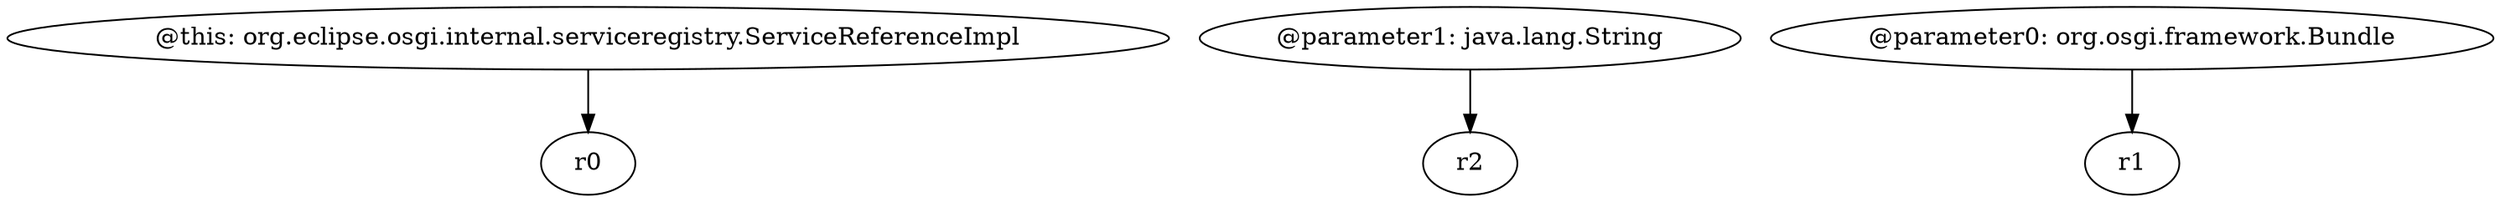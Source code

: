 digraph g {
0[label="@this: org.eclipse.osgi.internal.serviceregistry.ServiceReferenceImpl"]
1[label="r0"]
0->1[label=""]
2[label="@parameter1: java.lang.String"]
3[label="r2"]
2->3[label=""]
4[label="@parameter0: org.osgi.framework.Bundle"]
5[label="r1"]
4->5[label=""]
}